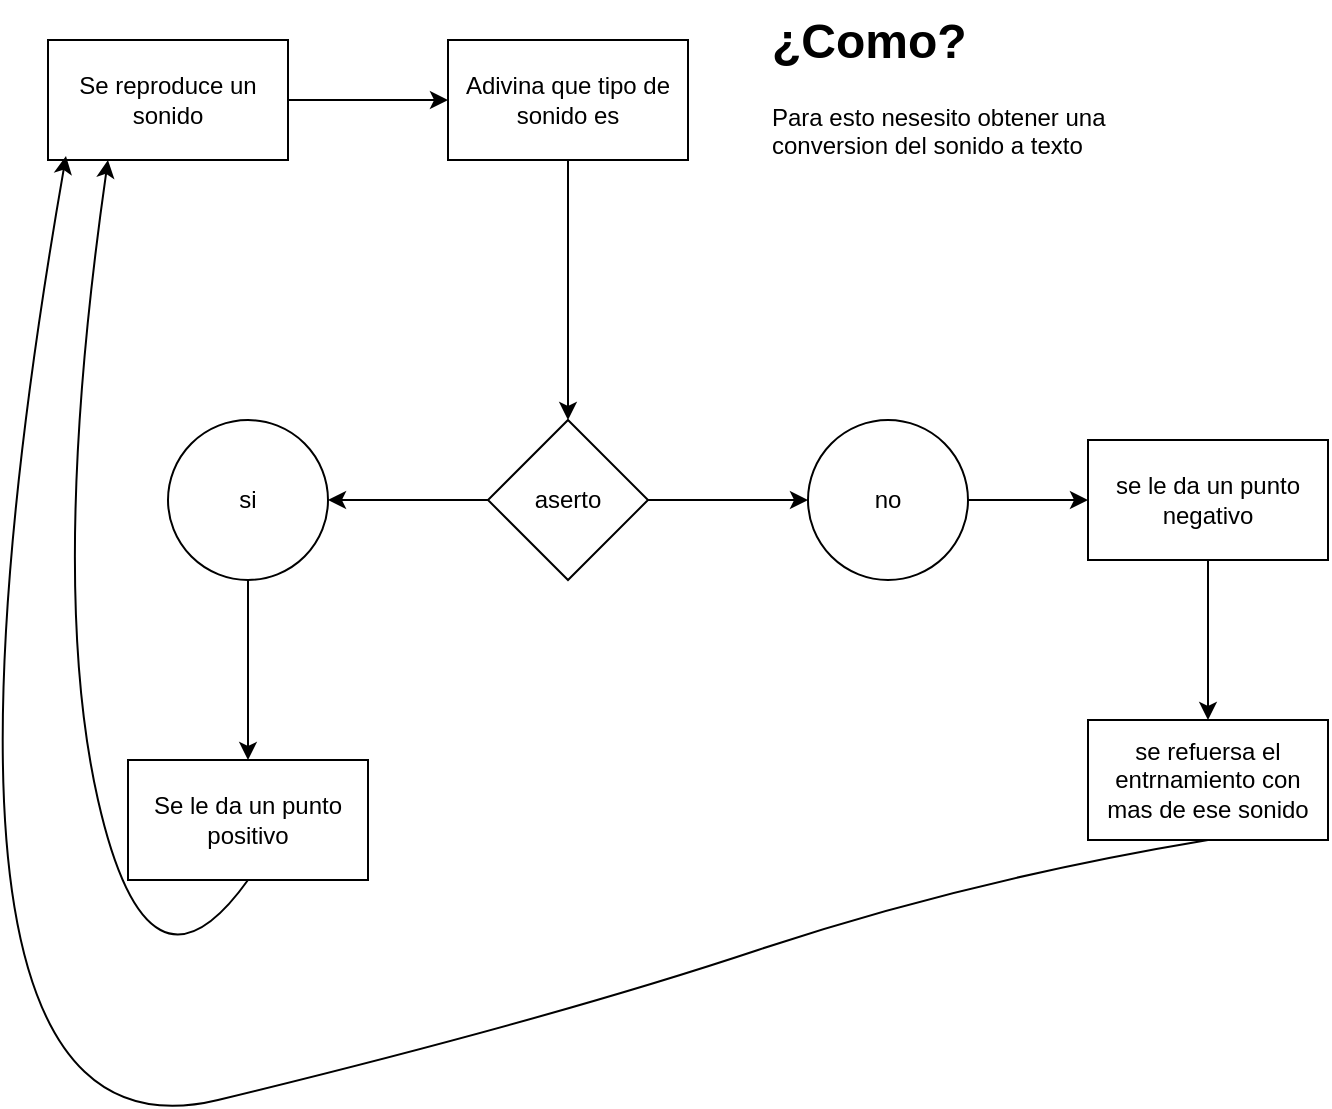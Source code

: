 <mxfile version="27.0.9">
  <diagram name="Página-1" id="2PapkYOdX6HtAYT5EN4S">
    <mxGraphModel dx="1025" dy="803" grid="1" gridSize="10" guides="1" tooltips="1" connect="1" arrows="1" fold="1" page="1" pageScale="1" pageWidth="827" pageHeight="1169" math="0" shadow="0">
      <root>
        <mxCell id="0" />
        <mxCell id="1" parent="0" />
        <mxCell id="tkxlwRTvZhOSqbo0Jft4-11" value="" style="edgeStyle=orthogonalEdgeStyle;rounded=0;orthogonalLoop=1;jettySize=auto;html=1;" edge="1" parent="1" source="tkxlwRTvZhOSqbo0Jft4-9" target="tkxlwRTvZhOSqbo0Jft4-10">
          <mxGeometry relative="1" as="geometry" />
        </mxCell>
        <mxCell id="tkxlwRTvZhOSqbo0Jft4-9" value="Se reproduce un sonido" style="rounded=0;whiteSpace=wrap;html=1;" vertex="1" parent="1">
          <mxGeometry x="30" y="30" width="120" height="60" as="geometry" />
        </mxCell>
        <mxCell id="tkxlwRTvZhOSqbo0Jft4-13" value="" style="edgeStyle=orthogonalEdgeStyle;rounded=0;orthogonalLoop=1;jettySize=auto;html=1;" edge="1" parent="1" source="tkxlwRTvZhOSqbo0Jft4-10" target="tkxlwRTvZhOSqbo0Jft4-12">
          <mxGeometry relative="1" as="geometry" />
        </mxCell>
        <mxCell id="tkxlwRTvZhOSqbo0Jft4-10" value="Adivina que tipo de sonido es" style="whiteSpace=wrap;html=1;rounded=0;" vertex="1" parent="1">
          <mxGeometry x="230" y="30" width="120" height="60" as="geometry" />
        </mxCell>
        <mxCell id="tkxlwRTvZhOSqbo0Jft4-15" value="" style="edgeStyle=orthogonalEdgeStyle;rounded=0;orthogonalLoop=1;jettySize=auto;html=1;" edge="1" parent="1" source="tkxlwRTvZhOSqbo0Jft4-12" target="tkxlwRTvZhOSqbo0Jft4-14">
          <mxGeometry relative="1" as="geometry" />
        </mxCell>
        <mxCell id="tkxlwRTvZhOSqbo0Jft4-17" value="" style="edgeStyle=orthogonalEdgeStyle;rounded=0;orthogonalLoop=1;jettySize=auto;html=1;" edge="1" parent="1" source="tkxlwRTvZhOSqbo0Jft4-12" target="tkxlwRTvZhOSqbo0Jft4-16">
          <mxGeometry relative="1" as="geometry" />
        </mxCell>
        <mxCell id="tkxlwRTvZhOSqbo0Jft4-12" value="aserto" style="rhombus;whiteSpace=wrap;html=1;rounded=0;" vertex="1" parent="1">
          <mxGeometry x="250" y="220" width="80" height="80" as="geometry" />
        </mxCell>
        <mxCell id="tkxlwRTvZhOSqbo0Jft4-19" value="" style="edgeStyle=orthogonalEdgeStyle;rounded=0;orthogonalLoop=1;jettySize=auto;html=1;" edge="1" parent="1" source="tkxlwRTvZhOSqbo0Jft4-14" target="tkxlwRTvZhOSqbo0Jft4-18">
          <mxGeometry relative="1" as="geometry" />
        </mxCell>
        <mxCell id="tkxlwRTvZhOSqbo0Jft4-14" value="no" style="ellipse;whiteSpace=wrap;html=1;rounded=0;" vertex="1" parent="1">
          <mxGeometry x="410" y="220" width="80" height="80" as="geometry" />
        </mxCell>
        <mxCell id="tkxlwRTvZhOSqbo0Jft4-23" value="" style="edgeStyle=orthogonalEdgeStyle;rounded=0;orthogonalLoop=1;jettySize=auto;html=1;" edge="1" parent="1" source="tkxlwRTvZhOSqbo0Jft4-16" target="tkxlwRTvZhOSqbo0Jft4-22">
          <mxGeometry relative="1" as="geometry" />
        </mxCell>
        <mxCell id="tkxlwRTvZhOSqbo0Jft4-16" value="si" style="ellipse;whiteSpace=wrap;html=1;rounded=0;" vertex="1" parent="1">
          <mxGeometry x="90" y="220" width="80" height="80" as="geometry" />
        </mxCell>
        <mxCell id="tkxlwRTvZhOSqbo0Jft4-21" value="" style="edgeStyle=orthogonalEdgeStyle;rounded=0;orthogonalLoop=1;jettySize=auto;html=1;" edge="1" parent="1" source="tkxlwRTvZhOSqbo0Jft4-18" target="tkxlwRTvZhOSqbo0Jft4-20">
          <mxGeometry relative="1" as="geometry" />
        </mxCell>
        <mxCell id="tkxlwRTvZhOSqbo0Jft4-18" value="se le da un punto negativo" style="whiteSpace=wrap;html=1;rounded=0;" vertex="1" parent="1">
          <mxGeometry x="550" y="230" width="120" height="60" as="geometry" />
        </mxCell>
        <mxCell id="tkxlwRTvZhOSqbo0Jft4-20" value="se refuersa el entrnamiento con mas de ese sonido" style="rounded=0;whiteSpace=wrap;html=1;" vertex="1" parent="1">
          <mxGeometry x="550" y="370" width="120" height="60" as="geometry" />
        </mxCell>
        <mxCell id="tkxlwRTvZhOSqbo0Jft4-22" value="Se le da un punto positivo" style="whiteSpace=wrap;html=1;rounded=0;" vertex="1" parent="1">
          <mxGeometry x="70" y="390" width="120" height="60" as="geometry" />
        </mxCell>
        <mxCell id="tkxlwRTvZhOSqbo0Jft4-24" value="" style="curved=1;endArrow=classic;html=1;rounded=0;entryX=0.075;entryY=0.967;entryDx=0;entryDy=0;exitX=0.5;exitY=1;exitDx=0;exitDy=0;entryPerimeter=0;" edge="1" parent="1" source="tkxlwRTvZhOSqbo0Jft4-20" target="tkxlwRTvZhOSqbo0Jft4-9">
          <mxGeometry width="50" height="50" relative="1" as="geometry">
            <mxPoint x="380" y="330" as="sourcePoint" />
            <mxPoint x="430" y="280" as="targetPoint" />
            <Array as="points">
              <mxPoint x="490" y="450" />
              <mxPoint x="280" y="520" />
              <mxPoint x="-50" y="600" />
            </Array>
          </mxGeometry>
        </mxCell>
        <mxCell id="tkxlwRTvZhOSqbo0Jft4-25" value="" style="curved=1;endArrow=classic;html=1;rounded=0;entryX=0.25;entryY=1;entryDx=0;entryDy=0;exitX=0.5;exitY=1;exitDx=0;exitDy=0;" edge="1" parent="1" source="tkxlwRTvZhOSqbo0Jft4-22" target="tkxlwRTvZhOSqbo0Jft4-9">
          <mxGeometry width="50" height="50" relative="1" as="geometry">
            <mxPoint x="380" y="330" as="sourcePoint" />
            <mxPoint x="430" y="280" as="targetPoint" />
            <Array as="points">
              <mxPoint x="80" y="520" />
              <mxPoint x="30" y="300" />
            </Array>
          </mxGeometry>
        </mxCell>
        <mxCell id="tkxlwRTvZhOSqbo0Jft4-26" value="&lt;h1 style=&quot;margin-top: 0px;&quot;&gt;¿Como?&lt;/h1&gt;&lt;p&gt;Para esto nesesito obtener una conversion del sonido a texto&lt;/p&gt;" style="text;html=1;whiteSpace=wrap;overflow=hidden;rounded=0;" vertex="1" parent="1">
          <mxGeometry x="390" y="10" width="180" height="120" as="geometry" />
        </mxCell>
      </root>
    </mxGraphModel>
  </diagram>
</mxfile>
